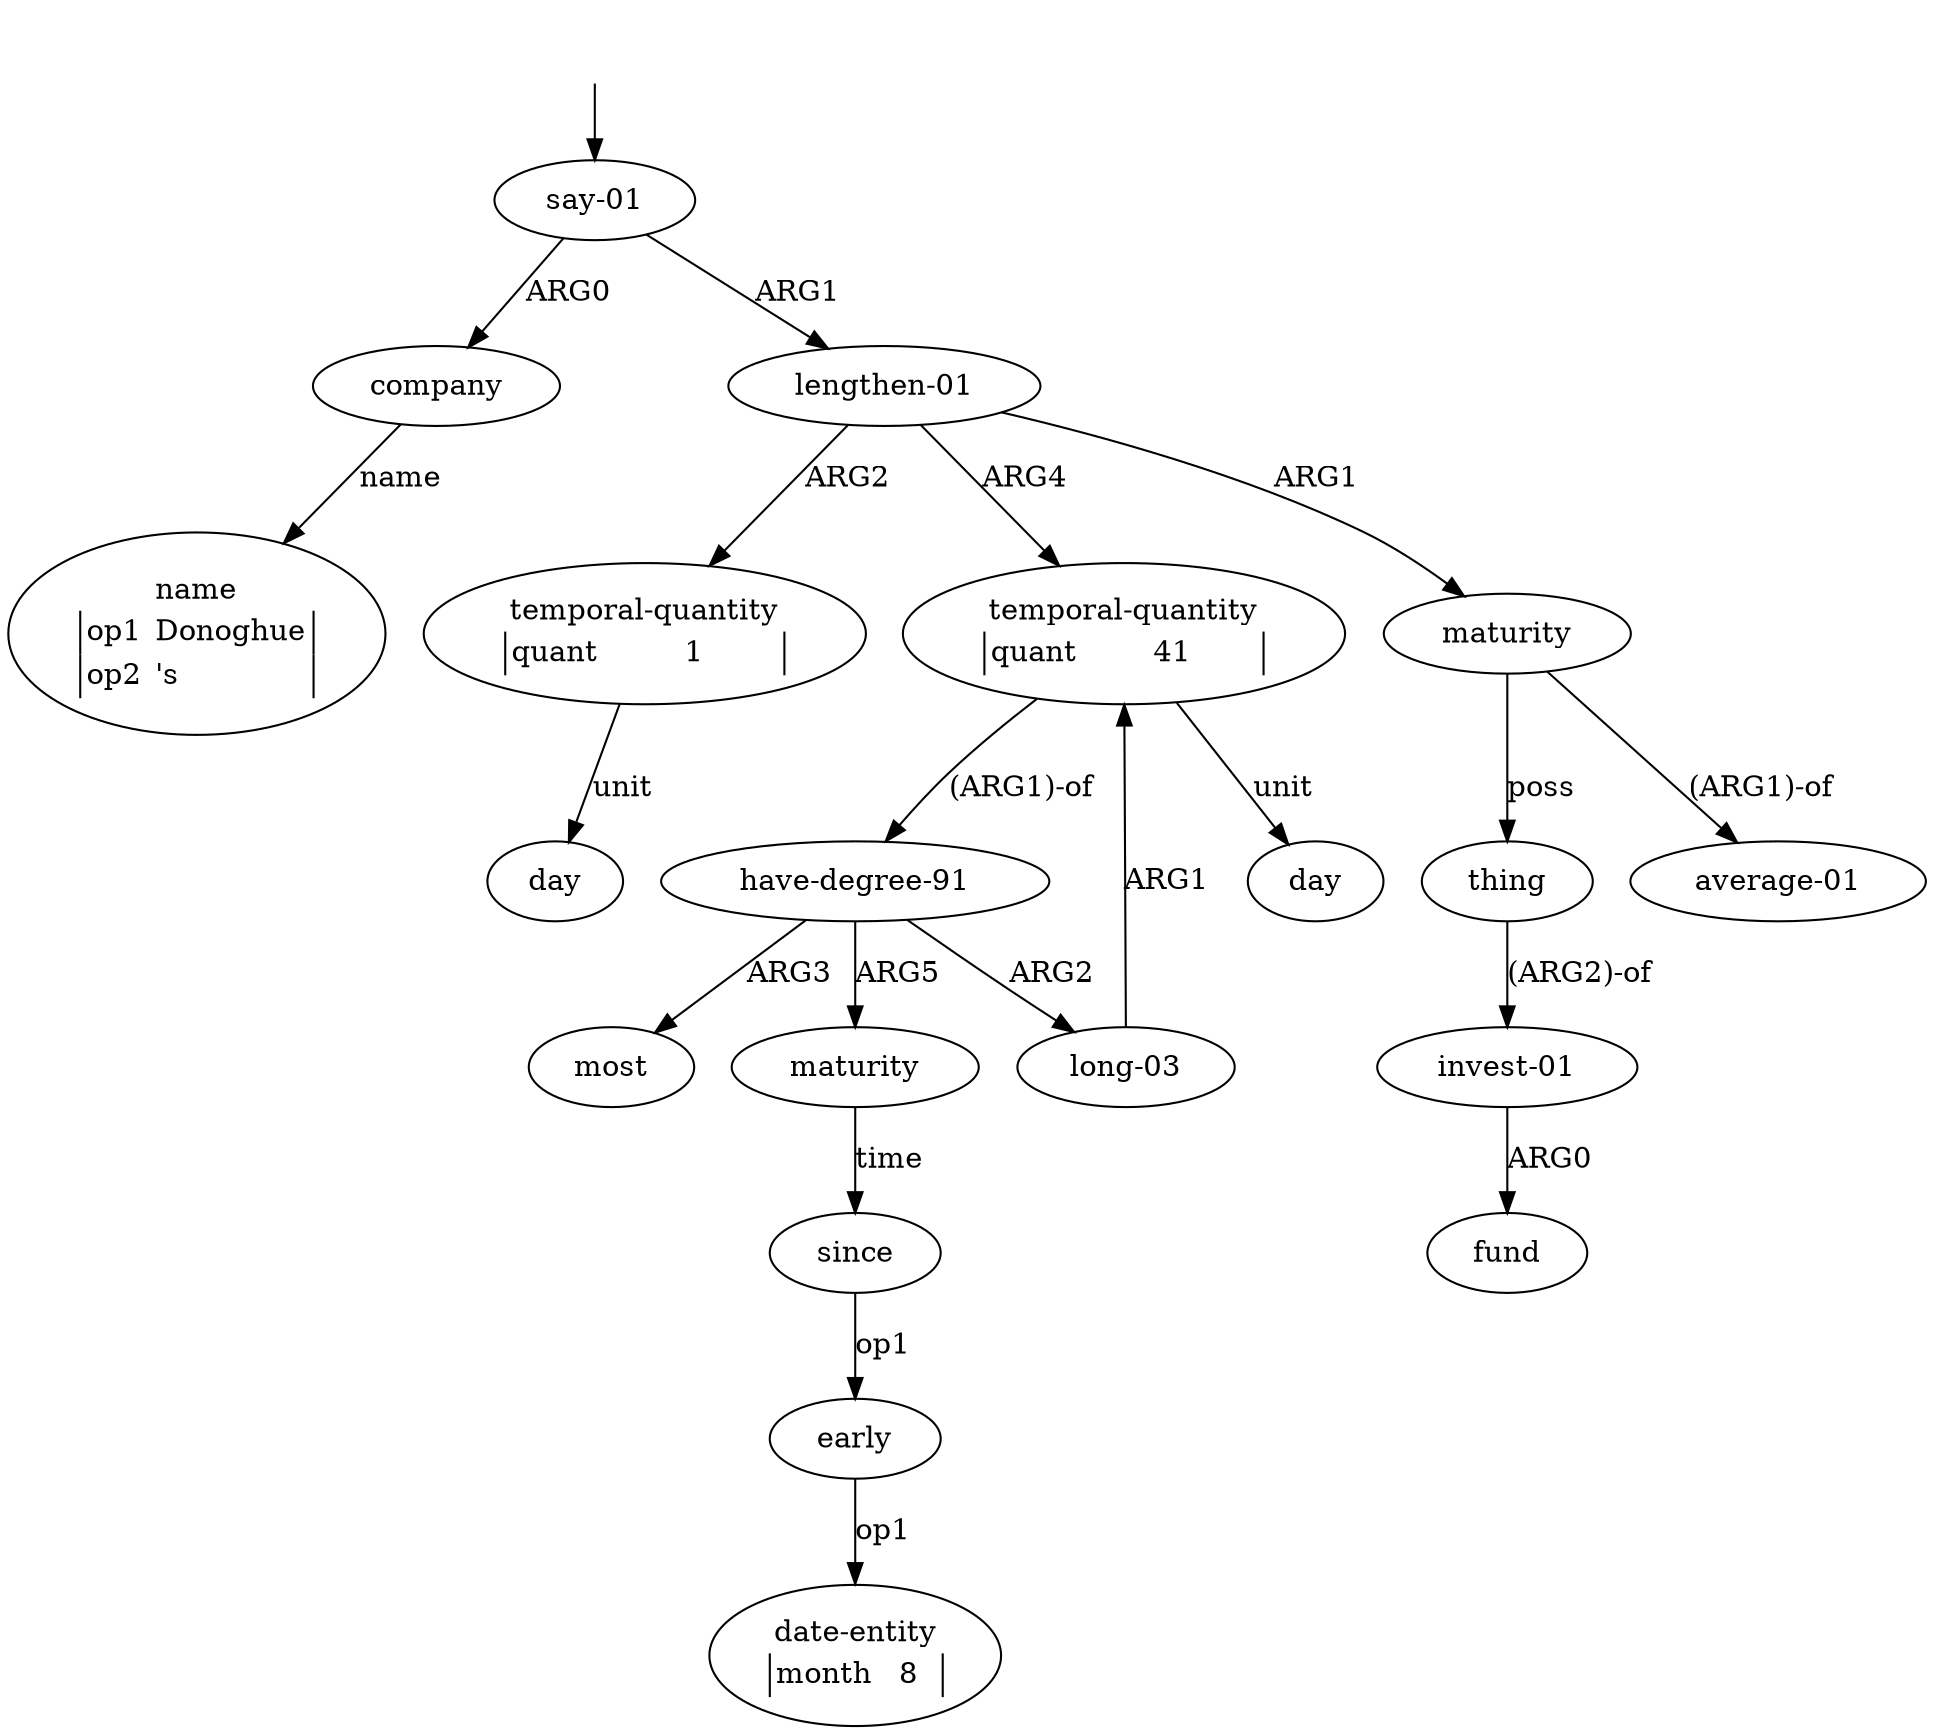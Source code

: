 digraph "20004004" {
  top [ style=invis ];
  top -> 0;
  0 [ label=<<table align="center" border="0" cellspacing="0"><tr><td colspan="2">say-01</td></tr></table>> ];
  1 [ label=<<table align="center" border="0" cellspacing="0"><tr><td colspan="2">company</td></tr></table>> ];
  2 [ label=<<table align="center" border="0" cellspacing="0"><tr><td colspan="2">name</td></tr><tr><td sides="l" border="1" align="left">op1</td><td sides="r" border="1" align="left">Donoghue</td></tr><tr><td sides="l" border="1" align="left">op2</td><td sides="r" border="1" align="left">&#x27;s</td></tr></table>> ];
  3 [ label=<<table align="center" border="0" cellspacing="0"><tr><td colspan="2">lengthen-01</td></tr></table>> ];
  4 [ label=<<table align="center" border="0" cellspacing="0"><tr><td colspan="2">maturity</td></tr></table>> ];
  5 [ label=<<table align="center" border="0" cellspacing="0"><tr><td colspan="2">thing</td></tr></table>> ];
  6 [ label=<<table align="center" border="0" cellspacing="0"><tr><td colspan="2">invest-01</td></tr></table>> ];
  7 [ label=<<table align="center" border="0" cellspacing="0"><tr><td colspan="2">fund</td></tr></table>> ];
  8 [ label=<<table align="center" border="0" cellspacing="0"><tr><td colspan="2">average-01</td></tr></table>> ];
  9 [ label=<<table align="center" border="0" cellspacing="0"><tr><td colspan="2">temporal-quantity</td></tr><tr><td sides="l" border="1" align="left">quant</td><td sides="r" border="1" align="left">1</td></tr></table>> ];
  10 [ label=<<table align="center" border="0" cellspacing="0"><tr><td colspan="2">day</td></tr></table>> ];
  11 [ label=<<table align="center" border="0" cellspacing="0"><tr><td colspan="2">temporal-quantity</td></tr><tr><td sides="l" border="1" align="left">quant</td><td sides="r" border="1" align="left">41</td></tr></table>> ];
  12 [ label=<<table align="center" border="0" cellspacing="0"><tr><td colspan="2">day</td></tr></table>> ];
  13 [ label=<<table align="center" border="0" cellspacing="0"><tr><td colspan="2">have-degree-91</td></tr></table>> ];
  14 [ label=<<table align="center" border="0" cellspacing="0"><tr><td colspan="2">long-03</td></tr></table>> ];
  15 [ label=<<table align="center" border="0" cellspacing="0"><tr><td colspan="2">most</td></tr></table>> ];
  16 [ label=<<table align="center" border="0" cellspacing="0"><tr><td colspan="2">maturity</td></tr></table>> ];
  17 [ label=<<table align="center" border="0" cellspacing="0"><tr><td colspan="2">since</td></tr></table>> ];
  18 [ label=<<table align="center" border="0" cellspacing="0"><tr><td colspan="2">early</td></tr></table>> ];
  19 [ label=<<table align="center" border="0" cellspacing="0"><tr><td colspan="2">date-entity</td></tr><tr><td sides="l" border="1" align="left">month</td><td sides="r" border="1" align="left">8</td></tr></table>> ];
  1 -> 2 [ label="name" ];
  16 -> 17 [ label="time" ];
  14 -> 11 [ label="ARG1" ];
  4 -> 8 [ label="(ARG1)-of" ];
  3 -> 9 [ label="ARG2" ];
  4 -> 5 [ label="poss" ];
  13 -> 15 [ label="ARG3" ];
  13 -> 14 [ label="ARG2" ];
  5 -> 6 [ label="(ARG2)-of" ];
  18 -> 19 [ label="op1" ];
  17 -> 18 [ label="op1" ];
  3 -> 4 [ label="ARG1" ];
  11 -> 12 [ label="unit" ];
  6 -> 7 [ label="ARG0" ];
  0 -> 3 [ label="ARG1" ];
  0 -> 1 [ label="ARG0" ];
  13 -> 16 [ label="ARG5" ];
  11 -> 13 [ label="(ARG1)-of" ];
  3 -> 11 [ label="ARG4" ];
  9 -> 10 [ label="unit" ];
}

